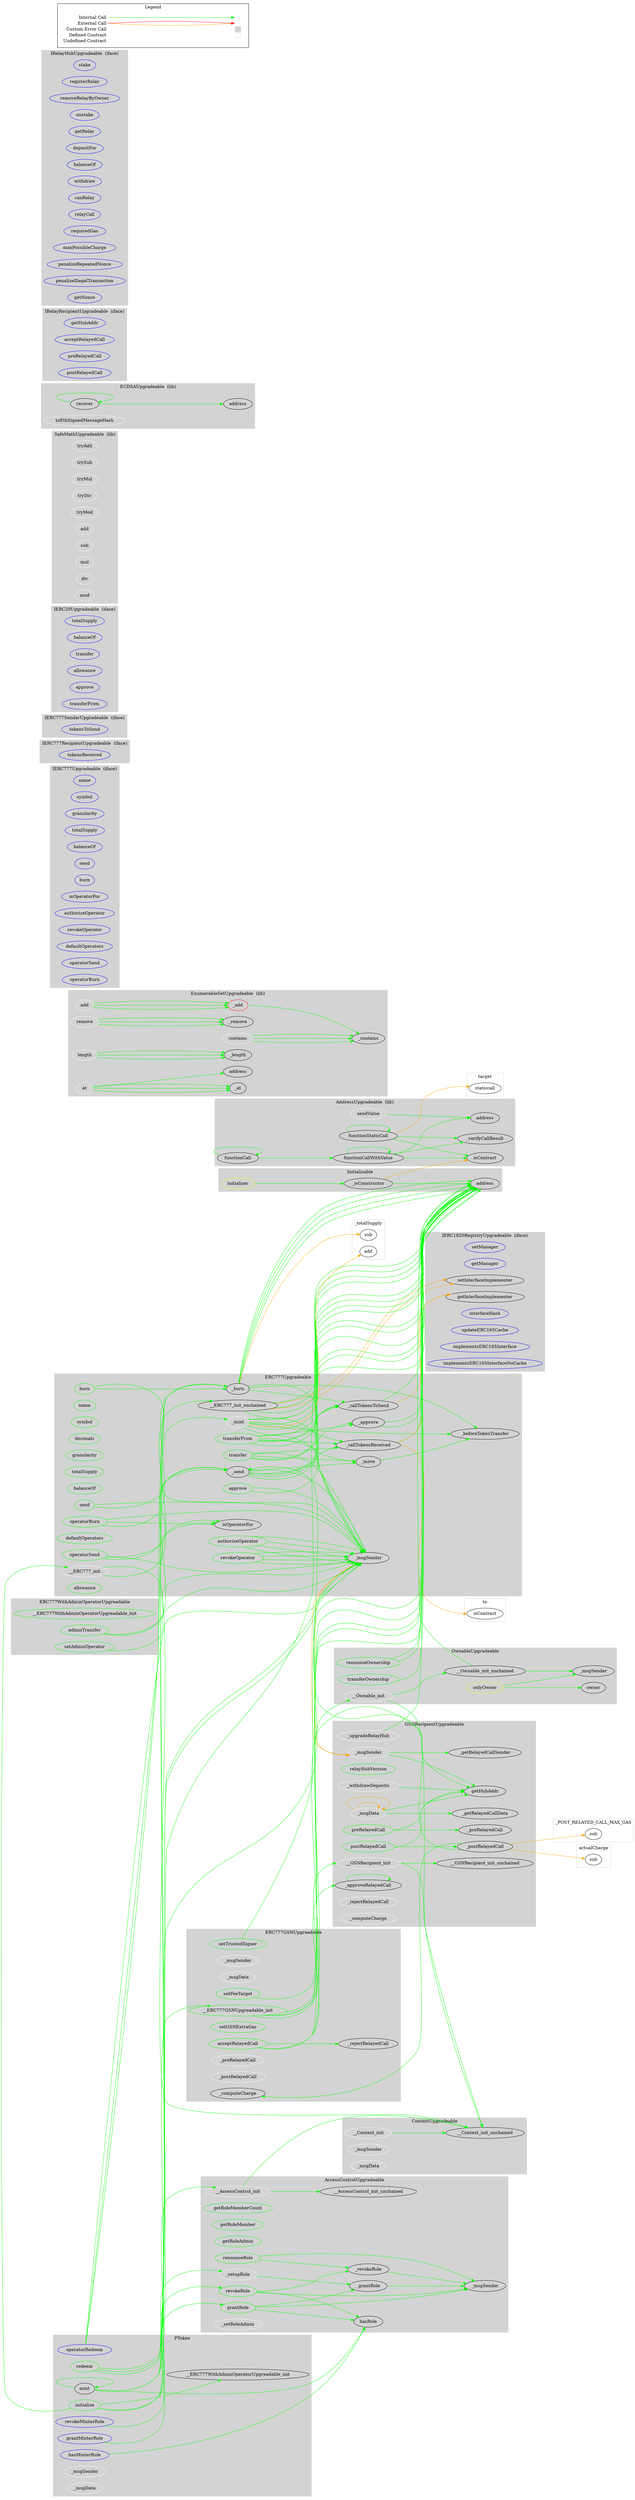 digraph G {
  graph [ ratio = "auto", page = "100", compound =true ];
subgraph "clusterAddressUpgradeable" {
  graph [ label = "AddressUpgradeable  (lib)", color = "lightgray", style = "filled", bgcolor = "lightgray" ];
  "AddressUpgradeable.isContract" [ label = "isContract" ];
  "AddressUpgradeable.sendValue" [ label = "sendValue", color = "white" ];
  "AddressUpgradeable.functionCall" [ label = "functionCall" ];
  "AddressUpgradeable.functionCallWithValue" [ label = "functionCallWithValue" ];
  "AddressUpgradeable.functionStaticCall" [ label = "functionStaticCall" ];
  "AddressUpgradeable._verifyCallResult" [ label = "_verifyCallResult" ];
  "AddressUpgradeable.address" [ label = "address" ];
}

subgraph "clusterInitializable" {
  graph [ label = "Initializable", color = "lightgray", style = "filled", bgcolor = "lightgray" ];
  "Initializable.initializer" [ label = "initializer", color = "yellow" ];
  "Initializable._isConstructor" [ label = "_isConstructor" ];
  "Initializable.address" [ label = "address" ];
}

subgraph "clusterEnumerableSetUpgradeable" {
  graph [ label = "EnumerableSetUpgradeable  (lib)", color = "lightgray", style = "filled", bgcolor = "lightgray" ];
  "EnumerableSetUpgradeable._add" [ label = "_add", color = "red" ];
  "EnumerableSetUpgradeable._remove" [ label = "_remove" ];
  "EnumerableSetUpgradeable._contains" [ label = "_contains" ];
  "EnumerableSetUpgradeable._length" [ label = "_length" ];
  "EnumerableSetUpgradeable._at" [ label = "_at" ];
  "EnumerableSetUpgradeable.add" [ label = "add", color = "white" ];
  "EnumerableSetUpgradeable.remove" [ label = "remove", color = "white" ];
  "EnumerableSetUpgradeable.contains" [ label = "contains", color = "white" ];
  "EnumerableSetUpgradeable.length" [ label = "length", color = "white" ];
  "EnumerableSetUpgradeable.at" [ label = "at", color = "white" ];
  "EnumerableSetUpgradeable.address" [ label = "address" ];
}

subgraph "clusterContextUpgradeable" {
  graph [ label = "ContextUpgradeable", color = "lightgray", style = "filled", bgcolor = "lightgray" ];
  "ContextUpgradeable.__Context_init" [ label = "__Context_init", color = "white" ];
  "ContextUpgradeable.__Context_init_unchained" [ label = "__Context_init_unchained" ];
  "ContextUpgradeable._msgSender" [ label = "_msgSender", color = "white" ];
  "ContextUpgradeable._msgData" [ label = "_msgData", color = "white" ];
}

subgraph "clusterAccessControlUpgradeable" {
  graph [ label = "AccessControlUpgradeable", color = "lightgray", style = "filled", bgcolor = "lightgray" ];
  "AccessControlUpgradeable.__AccessControl_init" [ label = "__AccessControl_init", color = "white" ];
  "AccessControlUpgradeable.__AccessControl_init_unchained" [ label = "__AccessControl_init_unchained" ];
  "AccessControlUpgradeable.hasRole" [ label = "hasRole" ];
  "AccessControlUpgradeable.getRoleMemberCount" [ label = "getRoleMemberCount", color = "green" ];
  "AccessControlUpgradeable.getRoleMember" [ label = "getRoleMember", color = "green" ];
  "AccessControlUpgradeable.getRoleAdmin" [ label = "getRoleAdmin", color = "green" ];
  "AccessControlUpgradeable.grantRole" [ label = "grantRole", color = "green" ];
  "AccessControlUpgradeable.revokeRole" [ label = "revokeRole", color = "green" ];
  "AccessControlUpgradeable.renounceRole" [ label = "renounceRole", color = "green" ];
  "AccessControlUpgradeable._setupRole" [ label = "_setupRole", color = "white" ];
  "AccessControlUpgradeable._setRoleAdmin" [ label = "_setRoleAdmin", color = "white" ];
  "AccessControlUpgradeable._grantRole" [ label = "_grantRole" ];
  "AccessControlUpgradeable._revokeRole" [ label = "_revokeRole" ];
  "AccessControlUpgradeable._msgSender" [ label = "_msgSender" ];
}

subgraph "clusterIERC777Upgradeable" {
  graph [ label = "IERC777Upgradeable  (iface)", color = "lightgray", style = "filled", bgcolor = "lightgray" ];
  "IERC777Upgradeable.name" [ label = "name", color = "blue" ];
  "IERC777Upgradeable.symbol" [ label = "symbol", color = "blue" ];
  "IERC777Upgradeable.granularity" [ label = "granularity", color = "blue" ];
  "IERC777Upgradeable.totalSupply" [ label = "totalSupply", color = "blue" ];
  "IERC777Upgradeable.balanceOf" [ label = "balanceOf", color = "blue" ];
  "IERC777Upgradeable.send" [ label = "send", color = "blue" ];
  "IERC777Upgradeable.burn" [ label = "burn", color = "blue" ];
  "IERC777Upgradeable.isOperatorFor" [ label = "isOperatorFor", color = "blue" ];
  "IERC777Upgradeable.authorizeOperator" [ label = "authorizeOperator", color = "blue" ];
  "IERC777Upgradeable.revokeOperator" [ label = "revokeOperator", color = "blue" ];
  "IERC777Upgradeable.defaultOperators" [ label = "defaultOperators", color = "blue" ];
  "IERC777Upgradeable.operatorSend" [ label = "operatorSend", color = "blue" ];
  "IERC777Upgradeable.operatorBurn" [ label = "operatorBurn", color = "blue" ];
}

subgraph "clusterIERC777RecipientUpgradeable" {
  graph [ label = "IERC777RecipientUpgradeable  (iface)", color = "lightgray", style = "filled", bgcolor = "lightgray" ];
  "IERC777RecipientUpgradeable.tokensReceived" [ label = "tokensReceived", color = "blue" ];
}

subgraph "clusterIERC777SenderUpgradeable" {
  graph [ label = "IERC777SenderUpgradeable  (iface)", color = "lightgray", style = "filled", bgcolor = "lightgray" ];
  "IERC777SenderUpgradeable.tokensToSend" [ label = "tokensToSend", color = "blue" ];
}

subgraph "clusterIERC20Upgradeable" {
  graph [ label = "IERC20Upgradeable  (iface)", color = "lightgray", style = "filled", bgcolor = "lightgray" ];
  "IERC20Upgradeable.totalSupply" [ label = "totalSupply", color = "blue" ];
  "IERC20Upgradeable.balanceOf" [ label = "balanceOf", color = "blue" ];
  "IERC20Upgradeable.transfer" [ label = "transfer", color = "blue" ];
  "IERC20Upgradeable.allowance" [ label = "allowance", color = "blue" ];
  "IERC20Upgradeable.approve" [ label = "approve", color = "blue" ];
  "IERC20Upgradeable.transferFrom" [ label = "transferFrom", color = "blue" ];
}

subgraph "clusterSafeMathUpgradeable" {
  graph [ label = "SafeMathUpgradeable  (lib)", color = "lightgray", style = "filled", bgcolor = "lightgray" ];
  "SafeMathUpgradeable.tryAdd" [ label = "tryAdd", color = "white" ];
  "SafeMathUpgradeable.trySub" [ label = "trySub", color = "white" ];
  "SafeMathUpgradeable.tryMul" [ label = "tryMul", color = "white" ];
  "SafeMathUpgradeable.tryDiv" [ label = "tryDiv", color = "white" ];
  "SafeMathUpgradeable.tryMod" [ label = "tryMod", color = "white" ];
  "SafeMathUpgradeable.add" [ label = "add", color = "white" ];
  "SafeMathUpgradeable.sub" [ label = "sub", color = "white" ];
  "SafeMathUpgradeable.mul" [ label = "mul", color = "white" ];
  "SafeMathUpgradeable.div" [ label = "div", color = "white" ];
  "SafeMathUpgradeable.mod" [ label = "mod", color = "white" ];
}

subgraph "clusterIERC1820RegistryUpgradeable" {
  graph [ label = "IERC1820RegistryUpgradeable  (iface)", color = "lightgray", style = "filled", bgcolor = "lightgray" ];
  "IERC1820RegistryUpgradeable.setManager" [ label = "setManager", color = "blue" ];
  "IERC1820RegistryUpgradeable.getManager" [ label = "getManager", color = "blue" ];
  "IERC1820RegistryUpgradeable.setInterfaceImplementer" [ label = "setInterfaceImplementer" ];
  "IERC1820RegistryUpgradeable.getInterfaceImplementer" [ label = "getInterfaceImplementer" ];
  "IERC1820RegistryUpgradeable.interfaceHash" [ label = "interfaceHash", color = "blue" ];
  "IERC1820RegistryUpgradeable.updateERC165Cache" [ label = "updateERC165Cache", color = "blue" ];
  "IERC1820RegistryUpgradeable.implementsERC165Interface" [ label = "implementsERC165Interface", color = "blue" ];
  "IERC1820RegistryUpgradeable.implementsERC165InterfaceNoCache" [ label = "implementsERC165InterfaceNoCache", color = "blue" ];
}

subgraph "clusterERC777Upgradeable" {
  graph [ label = "ERC777Upgradeable", color = "lightgray", style = "filled", bgcolor = "lightgray" ];
  "ERC777Upgradeable.__ERC777_init" [ label = "__ERC777_init", color = "white" ];
  "ERC777Upgradeable.__ERC777_init_unchained" [ label = "__ERC777_init_unchained" ];
  "ERC777Upgradeable.name" [ label = "name", color = "green" ];
  "ERC777Upgradeable.symbol" [ label = "symbol", color = "green" ];
  "ERC777Upgradeable.decimals" [ label = "decimals", color = "green" ];
  "ERC777Upgradeable.granularity" [ label = "granularity", color = "green" ];
  "ERC777Upgradeable.totalSupply" [ label = "totalSupply", color = "green" ];
  "ERC777Upgradeable.balanceOf" [ label = "balanceOf", color = "green" ];
  "ERC777Upgradeable.send" [ label = "send", color = "green" ];
  "ERC777Upgradeable.transfer" [ label = "transfer", color = "green" ];
  "ERC777Upgradeable.burn" [ label = "burn", color = "green" ];
  "ERC777Upgradeable.isOperatorFor" [ label = "isOperatorFor" ];
  "ERC777Upgradeable.authorizeOperator" [ label = "authorizeOperator", color = "green" ];
  "ERC777Upgradeable.revokeOperator" [ label = "revokeOperator", color = "green" ];
  "ERC777Upgradeable.defaultOperators" [ label = "defaultOperators", color = "green" ];
  "ERC777Upgradeable.operatorSend" [ label = "operatorSend", color = "green" ];
  "ERC777Upgradeable.operatorBurn" [ label = "operatorBurn", color = "green" ];
  "ERC777Upgradeable.allowance" [ label = "allowance", color = "green" ];
  "ERC777Upgradeable.approve" [ label = "approve", color = "green" ];
  "ERC777Upgradeable.transferFrom" [ label = "transferFrom", color = "green" ];
  "ERC777Upgradeable._mint" [ label = "_mint", color = "white" ];
  "ERC777Upgradeable._send" [ label = "_send" ];
  "ERC777Upgradeable._burn" [ label = "_burn" ];
  "ERC777Upgradeable._move" [ label = "_move" ];
  "ERC777Upgradeable._approve" [ label = "_approve" ];
  "ERC777Upgradeable._callTokensToSend" [ label = "_callTokensToSend" ];
  "ERC777Upgradeable._callTokensReceived" [ label = "_callTokensReceived" ];
  "ERC777Upgradeable._beforeTokenTransfer" [ label = "_beforeTokenTransfer" ];
  "ERC777Upgradeable._msgSender" [ label = "_msgSender" ];
}

subgraph "clusterECDSAUpgradeable" {
  graph [ label = "ECDSAUpgradeable  (lib)", color = "lightgray", style = "filled", bgcolor = "lightgray" ];
  "ECDSAUpgradeable.recover" [ label = "recover" ];
  "ECDSAUpgradeable.toEthSignedMessageHash" [ label = "toEthSignedMessageHash", color = "white" ];
  "ECDSAUpgradeable.address" [ label = "address" ];
}

subgraph "clusterIRelayRecipientUpgradeable" {
  graph [ label = "IRelayRecipientUpgradeable  (iface)", color = "lightgray", style = "filled", bgcolor = "lightgray" ];
  "IRelayRecipientUpgradeable.getHubAddr" [ label = "getHubAddr", color = "blue" ];
  "IRelayRecipientUpgradeable.acceptRelayedCall" [ label = "acceptRelayedCall", color = "blue" ];
  "IRelayRecipientUpgradeable.preRelayedCall" [ label = "preRelayedCall", color = "blue" ];
  "IRelayRecipientUpgradeable.postRelayedCall" [ label = "postRelayedCall", color = "blue" ];
}

subgraph "clusterIRelayHubUpgradeable" {
  graph [ label = "IRelayHubUpgradeable  (iface)", color = "lightgray", style = "filled", bgcolor = "lightgray" ];
  "IRelayHubUpgradeable.stake" [ label = "stake", color = "blue" ];
  "IRelayHubUpgradeable.registerRelay" [ label = "registerRelay", color = "blue" ];
  "IRelayHubUpgradeable.removeRelayByOwner" [ label = "removeRelayByOwner", color = "blue" ];
  "IRelayHubUpgradeable.unstake" [ label = "unstake", color = "blue" ];
  "IRelayHubUpgradeable.getRelay" [ label = "getRelay", color = "blue" ];
  "IRelayHubUpgradeable.depositFor" [ label = "depositFor", color = "blue" ];
  "IRelayHubUpgradeable.balanceOf" [ label = "balanceOf", color = "blue" ];
  "IRelayHubUpgradeable.withdraw" [ label = "withdraw", color = "blue" ];
  "IRelayHubUpgradeable.canRelay" [ label = "canRelay", color = "blue" ];
  "IRelayHubUpgradeable.relayCall" [ label = "relayCall", color = "blue" ];
  "IRelayHubUpgradeable.requiredGas" [ label = "requiredGas", color = "blue" ];
  "IRelayHubUpgradeable.maxPossibleCharge" [ label = "maxPossibleCharge", color = "blue" ];
  "IRelayHubUpgradeable.penalizeRepeatedNonce" [ label = "penalizeRepeatedNonce", color = "blue" ];
  "IRelayHubUpgradeable.penalizeIllegalTransaction" [ label = "penalizeIllegalTransaction", color = "blue" ];
  "IRelayHubUpgradeable.getNonce" [ label = "getNonce", color = "blue" ];
}

subgraph "clusterGSNRecipientUpgradeable" {
  graph [ label = "GSNRecipientUpgradeable", color = "lightgray", style = "filled", bgcolor = "lightgray" ];
  "GSNRecipientUpgradeable.__GSNRecipient_init" [ label = "__GSNRecipient_init", color = "white" ];
  "GSNRecipientUpgradeable.__GSNRecipient_init_unchained" [ label = "__GSNRecipient_init_unchained" ];
  "GSNRecipientUpgradeable.getHubAddr" [ label = "getHubAddr" ];
  "GSNRecipientUpgradeable._upgradeRelayHub" [ label = "_upgradeRelayHub", color = "white" ];
  "GSNRecipientUpgradeable.relayHubVersion" [ label = "relayHubVersion", color = "green" ];
  "GSNRecipientUpgradeable._withdrawDeposits" [ label = "_withdrawDeposits", color = "white" ];
  "GSNRecipientUpgradeable._msgSender" [ label = "_msgSender", color = "white" ];
  "GSNRecipientUpgradeable._msgData" [ label = "_msgData", color = "white" ];
  "GSNRecipientUpgradeable.preRelayedCall" [ label = "preRelayedCall", color = "green" ];
  "GSNRecipientUpgradeable._preRelayedCall" [ label = "_preRelayedCall" ];
  "GSNRecipientUpgradeable.postRelayedCall" [ label = "postRelayedCall", color = "green" ];
  "GSNRecipientUpgradeable._postRelayedCall" [ label = "_postRelayedCall" ];
  "GSNRecipientUpgradeable._approveRelayedCall" [ label = "_approveRelayedCall" ];
  "GSNRecipientUpgradeable._rejectRelayedCall" [ label = "_rejectRelayedCall", color = "white" ];
  "GSNRecipientUpgradeable._computeCharge" [ label = "_computeCharge", color = "white" ];
  "GSNRecipientUpgradeable._getRelayedCallSender" [ label = "_getRelayedCallSender" ];
  "GSNRecipientUpgradeable._getRelayedCallData" [ label = "_getRelayedCallData" ];
}

subgraph "clusterOwnableUpgradeable" {
  graph [ label = "OwnableUpgradeable", color = "lightgray", style = "filled", bgcolor = "lightgray" ];
  "OwnableUpgradeable.__Ownable_init" [ label = "__Ownable_init", color = "white" ];
  "OwnableUpgradeable.__Ownable_init_unchained" [ label = "__Ownable_init_unchained" ];
  "OwnableUpgradeable.owner" [ label = "owner" ];
  "OwnableUpgradeable.onlyOwner" [ label = "onlyOwner", color = "yellow" ];
  "OwnableUpgradeable.renounceOwnership" [ label = "renounceOwnership", color = "green" ];
  "OwnableUpgradeable.transferOwnership" [ label = "transferOwnership", color = "green" ];
  "OwnableUpgradeable._msgSender" [ label = "_msgSender" ];
}

subgraph "clusterERC777GSNUpgreadable" {
  graph [ label = "ERC777GSNUpgreadable", color = "lightgray", style = "filled", bgcolor = "lightgray" ];
  "ERC777GSNUpgreadable.__ERC777GSNUpgreadable_init" [ label = "__ERC777GSNUpgreadable_init", color = "green" ];
  "ERC777GSNUpgreadable._msgSender" [ label = "_msgSender", color = "white" ];
  "ERC777GSNUpgreadable._msgData" [ label = "_msgData", color = "white" ];
  "ERC777GSNUpgreadable.setTrustedSigner" [ label = "setTrustedSigner", color = "green" ];
  "ERC777GSNUpgreadable.setFeeTarget" [ label = "setFeeTarget", color = "green" ];
  "ERC777GSNUpgreadable.setGSNExtraGas" [ label = "setGSNExtraGas", color = "green" ];
  "ERC777GSNUpgreadable.acceptRelayedCall" [ label = "acceptRelayedCall", color = "green" ];
  "ERC777GSNUpgreadable._preRelayedCall" [ label = "_preRelayedCall", color = "white" ];
  "ERC777GSNUpgreadable._postRelayedCall" [ label = "_postRelayedCall", color = "white" ];
  "ERC777GSNUpgreadable._rejectRelayedCall" [ label = "_rejectRelayedCall" ];
  "ERC777GSNUpgreadable._computeCharge" [ label = "_computeCharge" ];
}

subgraph "clusterERC777WithAdminOperatorUpgreadable" {
  graph [ label = "ERC777WithAdminOperatorUpgreadable", color = "lightgray", style = "filled", bgcolor = "lightgray" ];
  "ERC777WithAdminOperatorUpgreadable.__ERC777WithAdminOperatorUpgreadable_init" [ label = "__ERC777WithAdminOperatorUpgreadable_init", color = "green" ];
  "ERC777WithAdminOperatorUpgreadable.adminTransfer" [ label = "adminTransfer", color = "green" ];
  "ERC777WithAdminOperatorUpgreadable.setAdminOperator" [ label = "setAdminOperator", color = "green" ];
}

subgraph "clusterPToken" {
  graph [ label = "PToken", color = "lightgray", style = "filled", bgcolor = "lightgray" ];
  "PToken.initialize" [ label = "initialize", color = "green" ];
  "PToken.mint" [ label = "mint" ];
  "PToken.redeem" [ label = "redeem", color = "green" ];
  "PToken.operatorRedeem" [ label = "operatorRedeem", color = "blue" ];
  "PToken.grantMinterRole" [ label = "grantMinterRole", color = "blue" ];
  "PToken.revokeMinterRole" [ label = "revokeMinterRole", color = "blue" ];
  "PToken.hasMinterRole" [ label = "hasMinterRole", color = "blue" ];
  "PToken._msgSender" [ label = "_msgSender", color = "white" ];
  "PToken._msgData" [ label = "_msgData", color = "white" ];
  "PToken.__ERC777WithAdminOperatorUpgreadable_init" [ label = "__ERC777WithAdminOperatorUpgreadable_init" ];
}

subgraph "clustertarget" {
  graph [ label = "target", color = "lightgray" ];
  "target.staticcall" [ label = "staticcall" ];
}

subgraph "cluster_totalSupply" {
  graph [ label = "_totalSupply", color = "lightgray" ];
  "_totalSupply.add" [ label = "add" ];
  "_totalSupply.sub" [ label = "sub" ];
}

subgraph "clusterto" {
  graph [ label = "to", color = "lightgray" ];
  "to.isContract" [ label = "isContract" ];
}

subgraph "cluster_POST_RELAYED_CALL_MAX_GAS" {
  graph [ label = "_POST_RELAYED_CALL_MAX_GAS", color = "lightgray" ];
  "_POST_RELAYED_CALL_MAX_GAS.sub" [ label = "sub" ];
}

subgraph "clusteractualCharge" {
  graph [ label = "actualCharge", color = "lightgray" ];
  "actualCharge.sub" [ label = "sub" ];
}

  "AddressUpgradeable.sendValue";
  "AddressUpgradeable.address";
  "AddressUpgradeable.functionCall";
  "AddressUpgradeable.functionCallWithValue";
  "AddressUpgradeable.isContract";
  "AddressUpgradeable._verifyCallResult";
  "AddressUpgradeable.functionStaticCall";
  "target.staticcall";
  "Initializable.initializer";
  "Initializable._isConstructor";
  "Initializable.address";
  "EnumerableSetUpgradeable._add";
  "EnumerableSetUpgradeable._contains";
  "EnumerableSetUpgradeable.add";
  "EnumerableSetUpgradeable.remove";
  "EnumerableSetUpgradeable._remove";
  "EnumerableSetUpgradeable.contains";
  "EnumerableSetUpgradeable.length";
  "EnumerableSetUpgradeable._length";
  "EnumerableSetUpgradeable.at";
  "EnumerableSetUpgradeable._at";
  "EnumerableSetUpgradeable.address";
  "ContextUpgradeable.__Context_init";
  "ContextUpgradeable.__Context_init_unchained";
  "AccessControlUpgradeable.__AccessControl_init";
  "AccessControlUpgradeable.__AccessControl_init_unchained";
  "AccessControlUpgradeable.grantRole";
  "AccessControlUpgradeable.hasRole";
  "AccessControlUpgradeable._msgSender";
  "AccessControlUpgradeable._grantRole";
  "AccessControlUpgradeable.revokeRole";
  "AccessControlUpgradeable._revokeRole";
  "AccessControlUpgradeable.renounceRole";
  "AccessControlUpgradeable._setupRole";
  "ERC777Upgradeable.__ERC777_init";
  "ERC777Upgradeable.__ERC777_init_unchained";
  "IERC1820RegistryUpgradeable.setInterfaceImplementer";
  "ERC777Upgradeable.send";
  "ERC777Upgradeable._send";
  "ERC777Upgradeable._msgSender";
  "ERC777Upgradeable.transfer";
  "ERC777Upgradeable._callTokensToSend";
  "ERC777Upgradeable._move";
  "ERC777Upgradeable._callTokensReceived";
  "ERC777Upgradeable.burn";
  "ERC777Upgradeable._burn";
  "ERC777Upgradeable.authorizeOperator";
  "ERC777Upgradeable.revokeOperator";
  "ERC777Upgradeable.operatorSend";
  "ERC777Upgradeable.isOperatorFor";
  "ERC777Upgradeable.operatorBurn";
  "ERC777Upgradeable.approve";
  "ERC777Upgradeable._approve";
  "ERC777Upgradeable.transferFrom";
  "ERC777Upgradeable._mint";
  "ERC777Upgradeable._beforeTokenTransfer";
  "_totalSupply.add";
  "_totalSupply.sub";
  "IERC1820RegistryUpgradeable.getInterfaceImplementer";
  "to.isContract";
  "ECDSAUpgradeable.recover";
  "ECDSAUpgradeable.address";
  "GSNRecipientUpgradeable.__GSNRecipient_init";
  "GSNRecipientUpgradeable.__GSNRecipient_init_unchained";
  "GSNRecipientUpgradeable._upgradeRelayHub";
  "GSNRecipientUpgradeable._withdrawDeposits";
  "GSNRecipientUpgradeable.getHubAddr";
  "GSNRecipientUpgradeable._msgSender";
  "GSNRecipientUpgradeable._getRelayedCallSender";
  "GSNRecipientUpgradeable._msgData";
  "GSNRecipientUpgradeable._getRelayedCallData";
  "GSNRecipientUpgradeable.preRelayedCall";
  "GSNRecipientUpgradeable._preRelayedCall";
  "GSNRecipientUpgradeable.postRelayedCall";
  "GSNRecipientUpgradeable._postRelayedCall";
  "GSNRecipientUpgradeable._approveRelayedCall";
  "OwnableUpgradeable.__Ownable_init";
  "OwnableUpgradeable.__Ownable_init_unchained";
  "OwnableUpgradeable._msgSender";
  "OwnableUpgradeable.onlyOwner";
  "OwnableUpgradeable.owner";
  "OwnableUpgradeable.renounceOwnership";
  "OwnableUpgradeable.transferOwnership";
  "ERC777GSNUpgreadable.__ERC777GSNUpgreadable_init";
  "ERC777GSNUpgreadable.setTrustedSigner";
  "ERC777GSNUpgreadable.setFeeTarget";
  "ERC777GSNUpgreadable.acceptRelayedCall";
  "ERC777GSNUpgreadable._rejectRelayedCall";
  "ERC777GSNUpgreadable._computeCharge";
  "_POST_RELAYED_CALL_MAX_GAS.sub";
  "actualCharge.sub";
  "ERC777WithAdminOperatorUpgreadable.adminTransfer";
  "ERC777WithAdminOperatorUpgreadable.setAdminOperator";
  "PToken.initialize";
  "PToken.__ERC777WithAdminOperatorUpgreadable_init";
  "PToken.mint";
  "PToken.redeem";
  "PToken.operatorRedeem";
  "PToken.grantMinterRole";
  "PToken.revokeMinterRole";
  "PToken.hasMinterRole";
  "AddressUpgradeable.sendValue" -> "AddressUpgradeable.address" [ color = "green" ];
  "AddressUpgradeable.functionCall" -> "AddressUpgradeable.functionCall" [ color = "green" ];
  "AddressUpgradeable.functionCall" -> "AddressUpgradeable.functionCallWithValue" [ color = "green" ];
  "AddressUpgradeable.functionCallWithValue" -> "AddressUpgradeable.functionCallWithValue" [ color = "green" ];
  "AddressUpgradeable.functionCallWithValue" -> "AddressUpgradeable.address" [ color = "green" ];
  "AddressUpgradeable.functionCallWithValue" -> "AddressUpgradeable.isContract" [ color = "green" ];
  "AddressUpgradeable.functionCallWithValue" -> "AddressUpgradeable._verifyCallResult" [ color = "green" ];
  "AddressUpgradeable.functionStaticCall" -> "AddressUpgradeable.functionStaticCall" [ color = "green" ];
  "AddressUpgradeable.functionStaticCall" -> "AddressUpgradeable.isContract" [ color = "green" ];
  "AddressUpgradeable.functionStaticCall" -> "target.staticcall" [ color = "orange" ];
  "AddressUpgradeable.functionStaticCall" -> "AddressUpgradeable._verifyCallResult" [ color = "green" ];
  "Initializable.initializer" -> "Initializable._isConstructor" [ color = "green" ];
  "Initializable._isConstructor" -> "AddressUpgradeable.isContract" [ color = "orange" ];
  "Initializable._isConstructor" -> "Initializable.address" [ color = "green" ];
  "EnumerableSetUpgradeable._add" -> "EnumerableSetUpgradeable._contains" [ color = "green" ];
  "EnumerableSetUpgradeable.add" -> "EnumerableSetUpgradeable._add" [ color = "green" ];
  "EnumerableSetUpgradeable.remove" -> "EnumerableSetUpgradeable._remove" [ color = "green" ];
  "EnumerableSetUpgradeable.contains" -> "EnumerableSetUpgradeable._contains" [ color = "green" ];
  "EnumerableSetUpgradeable.length" -> "EnumerableSetUpgradeable._length" [ color = "green" ];
  "EnumerableSetUpgradeable.at" -> "EnumerableSetUpgradeable._at" [ color = "green" ];
  "EnumerableSetUpgradeable.add" -> "EnumerableSetUpgradeable._add" [ color = "green" ];
  "EnumerableSetUpgradeable.remove" -> "EnumerableSetUpgradeable._remove" [ color = "green" ];
  "EnumerableSetUpgradeable.contains" -> "EnumerableSetUpgradeable._contains" [ color = "green" ];
  "EnumerableSetUpgradeable.length" -> "EnumerableSetUpgradeable._length" [ color = "green" ];
  "EnumerableSetUpgradeable.at" -> "EnumerableSetUpgradeable.address" [ color = "green" ];
  "EnumerableSetUpgradeable.at" -> "EnumerableSetUpgradeable._at" [ color = "green" ];
  "EnumerableSetUpgradeable.add" -> "EnumerableSetUpgradeable._add" [ color = "green" ];
  "EnumerableSetUpgradeable.remove" -> "EnumerableSetUpgradeable._remove" [ color = "green" ];
  "EnumerableSetUpgradeable.contains" -> "EnumerableSetUpgradeable._contains" [ color = "green" ];
  "EnumerableSetUpgradeable.length" -> "EnumerableSetUpgradeable._length" [ color = "green" ];
  "EnumerableSetUpgradeable.at" -> "EnumerableSetUpgradeable._at" [ color = "green" ];
  "ContextUpgradeable.__Context_init" -> "ContextUpgradeable.__Context_init_unchained" [ color = "green" ];
  "AccessControlUpgradeable.__AccessControl_init" -> "ContextUpgradeable.__Context_init_unchained" [ color = "green" ];
  "AccessControlUpgradeable.__AccessControl_init" -> "AccessControlUpgradeable.__AccessControl_init_unchained" [ color = "green" ];
  "AccessControlUpgradeable.grantRole" -> "AccessControlUpgradeable.hasRole" [ color = "green" ];
  "AccessControlUpgradeable.grantRole" -> "AccessControlUpgradeable._msgSender" [ color = "green" ];
  "AccessControlUpgradeable.grantRole" -> "AccessControlUpgradeable._grantRole" [ color = "green" ];
  "AccessControlUpgradeable.revokeRole" -> "AccessControlUpgradeable.hasRole" [ color = "green" ];
  "AccessControlUpgradeable.revokeRole" -> "AccessControlUpgradeable._msgSender" [ color = "green" ];
  "AccessControlUpgradeable.revokeRole" -> "AccessControlUpgradeable._revokeRole" [ color = "green" ];
  "AccessControlUpgradeable.renounceRole" -> "AccessControlUpgradeable._msgSender" [ color = "green" ];
  "AccessControlUpgradeable.renounceRole" -> "AccessControlUpgradeable._revokeRole" [ color = "green" ];
  "AccessControlUpgradeable._setupRole" -> "AccessControlUpgradeable._grantRole" [ color = "green" ];
  "AccessControlUpgradeable._grantRole" -> "AccessControlUpgradeable._msgSender" [ color = "green" ];
  "AccessControlUpgradeable._revokeRole" -> "AccessControlUpgradeable._msgSender" [ color = "green" ];
  "ERC777Upgradeable.__ERC777_init" -> "ContextUpgradeable.__Context_init_unchained" [ color = "green" ];
  "ERC777Upgradeable.__ERC777_init" -> "ERC777Upgradeable.__ERC777_init_unchained" [ color = "green" ];
  "ERC777Upgradeable.__ERC777_init_unchained" -> "IERC1820RegistryUpgradeable.setInterfaceImplementer" [ color = "orange" ];
  "ERC777Upgradeable.__ERC777_init_unchained" -> "Initializable.address" [ color = "green" ];
  "ERC777Upgradeable.__ERC777_init_unchained" -> "Initializable.address" [ color = "green" ];
  "ERC777Upgradeable.__ERC777_init_unchained" -> "IERC1820RegistryUpgradeable.setInterfaceImplementer" [ color = "orange" ];
  "ERC777Upgradeable.__ERC777_init_unchained" -> "Initializable.address" [ color = "green" ];
  "ERC777Upgradeable.__ERC777_init_unchained" -> "Initializable.address" [ color = "green" ];
  "ERC777Upgradeable.send" -> "ERC777Upgradeable._send" [ color = "green" ];
  "ERC777Upgradeable.send" -> "ERC777Upgradeable._msgSender" [ color = "green" ];
  "ERC777Upgradeable.transfer" -> "Initializable.address" [ color = "green" ];
  "ERC777Upgradeable.transfer" -> "ERC777Upgradeable._msgSender" [ color = "green" ];
  "ERC777Upgradeable.transfer" -> "ERC777Upgradeable._callTokensToSend" [ color = "green" ];
  "ERC777Upgradeable.transfer" -> "ERC777Upgradeable._move" [ color = "green" ];
  "ERC777Upgradeable.transfer" -> "ERC777Upgradeable._callTokensReceived" [ color = "green" ];
  "ERC777Upgradeable.burn" -> "ERC777Upgradeable._burn" [ color = "green" ];
  "ERC777Upgradeable.burn" -> "ERC777Upgradeable._msgSender" [ color = "green" ];
  "ERC777Upgradeable.authorizeOperator" -> "ERC777Upgradeable._msgSender" [ color = "green" ];
  "ERC777Upgradeable.authorizeOperator" -> "ERC777Upgradeable._msgSender" [ color = "green" ];
  "ERC777Upgradeable.authorizeOperator" -> "ERC777Upgradeable._msgSender" [ color = "green" ];
  "ERC777Upgradeable.authorizeOperator" -> "ERC777Upgradeable._msgSender" [ color = "green" ];
  "ERC777Upgradeable.revokeOperator" -> "ERC777Upgradeable._msgSender" [ color = "green" ];
  "ERC777Upgradeable.revokeOperator" -> "ERC777Upgradeable._msgSender" [ color = "green" ];
  "ERC777Upgradeable.revokeOperator" -> "ERC777Upgradeable._msgSender" [ color = "green" ];
  "ERC777Upgradeable.revokeOperator" -> "ERC777Upgradeable._msgSender" [ color = "green" ];
  "ERC777Upgradeable.operatorSend" -> "ERC777Upgradeable.isOperatorFor" [ color = "green" ];
  "ERC777Upgradeable.operatorSend" -> "ERC777Upgradeable._msgSender" [ color = "green" ];
  "ERC777Upgradeable.operatorSend" -> "ERC777Upgradeable._send" [ color = "green" ];
  "ERC777Upgradeable.operatorBurn" -> "ERC777Upgradeable.isOperatorFor" [ color = "green" ];
  "ERC777Upgradeable.operatorBurn" -> "ERC777Upgradeable._msgSender" [ color = "green" ];
  "ERC777Upgradeable.operatorBurn" -> "ERC777Upgradeable._burn" [ color = "green" ];
  "ERC777Upgradeable.approve" -> "ERC777Upgradeable._msgSender" [ color = "green" ];
  "ERC777Upgradeable.approve" -> "ERC777Upgradeable._approve" [ color = "green" ];
  "ERC777Upgradeable.transferFrom" -> "Initializable.address" [ color = "green" ];
  "ERC777Upgradeable.transferFrom" -> "Initializable.address" [ color = "green" ];
  "ERC777Upgradeable.transferFrom" -> "ERC777Upgradeable._msgSender" [ color = "green" ];
  "ERC777Upgradeable.transferFrom" -> "ERC777Upgradeable._callTokensToSend" [ color = "green" ];
  "ERC777Upgradeable.transferFrom" -> "ERC777Upgradeable._move" [ color = "green" ];
  "ERC777Upgradeable.transferFrom" -> "ERC777Upgradeable._approve" [ color = "green" ];
  "ERC777Upgradeable.transferFrom" -> "ERC777Upgradeable._callTokensReceived" [ color = "green" ];
  "ERC777Upgradeable._mint" -> "Initializable.address" [ color = "green" ];
  "ERC777Upgradeable._mint" -> "ERC777Upgradeable._msgSender" [ color = "green" ];
  "ERC777Upgradeable._mint" -> "ERC777Upgradeable._beforeTokenTransfer" [ color = "green" ];
  "ERC777Upgradeable._mint" -> "Initializable.address" [ color = "green" ];
  "ERC777Upgradeable._mint" -> "_totalSupply.add" [ color = "orange" ];
  "ERC777Upgradeable._mint" -> "ERC777Upgradeable._callTokensReceived" [ color = "green" ];
  "ERC777Upgradeable._mint" -> "Initializable.address" [ color = "green" ];
  "ERC777Upgradeable._mint" -> "Initializable.address" [ color = "green" ];
  "ERC777Upgradeable._send" -> "Initializable.address" [ color = "green" ];
  "ERC777Upgradeable._send" -> "Initializable.address" [ color = "green" ];
  "ERC777Upgradeable._send" -> "ERC777Upgradeable._msgSender" [ color = "green" ];
  "ERC777Upgradeable._send" -> "ERC777Upgradeable._callTokensToSend" [ color = "green" ];
  "ERC777Upgradeable._send" -> "ERC777Upgradeable._move" [ color = "green" ];
  "ERC777Upgradeable._send" -> "ERC777Upgradeable._callTokensReceived" [ color = "green" ];
  "ERC777Upgradeable._burn" -> "Initializable.address" [ color = "green" ];
  "ERC777Upgradeable._burn" -> "ERC777Upgradeable._msgSender" [ color = "green" ];
  "ERC777Upgradeable._burn" -> "ERC777Upgradeable._callTokensToSend" [ color = "green" ];
  "ERC777Upgradeable._burn" -> "Initializable.address" [ color = "green" ];
  "ERC777Upgradeable._burn" -> "ERC777Upgradeable._beforeTokenTransfer" [ color = "green" ];
  "ERC777Upgradeable._burn" -> "Initializable.address" [ color = "green" ];
  "ERC777Upgradeable._burn" -> "_totalSupply.sub" [ color = "orange" ];
  "ERC777Upgradeable._burn" -> "Initializable.address" [ color = "green" ];
  "ERC777Upgradeable._move" -> "ERC777Upgradeable._beforeTokenTransfer" [ color = "green" ];
  "ERC777Upgradeable._approve" -> "Initializable.address" [ color = "green" ];
  "ERC777Upgradeable._approve" -> "Initializable.address" [ color = "green" ];
  "ERC777Upgradeable._callTokensToSend" -> "IERC1820RegistryUpgradeable.getInterfaceImplementer" [ color = "orange" ];
  "ERC777Upgradeable._callTokensToSend" -> "Initializable.address" [ color = "green" ];
  "ERC777Upgradeable._callTokensReceived" -> "IERC1820RegistryUpgradeable.getInterfaceImplementer" [ color = "orange" ];
  "ERC777Upgradeable._callTokensReceived" -> "Initializable.address" [ color = "green" ];
  "ERC777Upgradeable._callTokensReceived" -> "to.isContract" [ color = "orange" ];
  "ECDSAUpgradeable.recover" -> "ECDSAUpgradeable.recover" [ color = "green" ];
  "ECDSAUpgradeable.recover" -> "ECDSAUpgradeable.address" [ color = "green" ];
  "GSNRecipientUpgradeable.__GSNRecipient_init" -> "ContextUpgradeable.__Context_init_unchained" [ color = "green" ];
  "GSNRecipientUpgradeable.__GSNRecipient_init" -> "GSNRecipientUpgradeable.__GSNRecipient_init_unchained" [ color = "green" ];
  "GSNRecipientUpgradeable._upgradeRelayHub" -> "Initializable.address" [ color = "green" ];
  "GSNRecipientUpgradeable._withdrawDeposits" -> "GSNRecipientUpgradeable.getHubAddr" [ color = "green" ];
  "GSNRecipientUpgradeable._msgSender" -> "GSNRecipientUpgradeable.getHubAddr" [ color = "green" ];
  "GSNRecipientUpgradeable._msgSender" -> "GSNRecipientUpgradeable._getRelayedCallSender" [ color = "green" ];
  "GSNRecipientUpgradeable._msgData" -> "GSNRecipientUpgradeable.getHubAddr" [ color = "green" ];
  "GSNRecipientUpgradeable._msgData" -> "GSNRecipientUpgradeable._getRelayedCallData" [ color = "green" ];
  "GSNRecipientUpgradeable.preRelayedCall" -> "GSNRecipientUpgradeable.getHubAddr" [ color = "green" ];
  "GSNRecipientUpgradeable.preRelayedCall" -> "GSNRecipientUpgradeable._preRelayedCall" [ color = "green" ];
  "GSNRecipientUpgradeable.postRelayedCall" -> "GSNRecipientUpgradeable.getHubAddr" [ color = "green" ];
  "GSNRecipientUpgradeable.postRelayedCall" -> "GSNRecipientUpgradeable._postRelayedCall" [ color = "green" ];
  "GSNRecipientUpgradeable._approveRelayedCall" -> "GSNRecipientUpgradeable._approveRelayedCall" [ color = "green" ];
  "OwnableUpgradeable.__Ownable_init" -> "ContextUpgradeable.__Context_init_unchained" [ color = "green" ];
  "OwnableUpgradeable.__Ownable_init" -> "OwnableUpgradeable.__Ownable_init_unchained" [ color = "green" ];
  "OwnableUpgradeable.__Ownable_init_unchained" -> "OwnableUpgradeable._msgSender" [ color = "green" ];
  "OwnableUpgradeable.__Ownable_init_unchained" -> "Initializable.address" [ color = "green" ];
  "OwnableUpgradeable.onlyOwner" -> "OwnableUpgradeable.owner" [ color = "green" ];
  "OwnableUpgradeable.onlyOwner" -> "OwnableUpgradeable._msgSender" [ color = "green" ];
  "OwnableUpgradeable.renounceOwnership" -> "Initializable.address" [ color = "green" ];
  "OwnableUpgradeable.renounceOwnership" -> "Initializable.address" [ color = "green" ];
  "OwnableUpgradeable.transferOwnership" -> "Initializable.address" [ color = "green" ];
  "ERC777GSNUpgreadable.__ERC777GSNUpgreadable_init" -> "GSNRecipientUpgradeable.__GSNRecipient_init" [ color = "green" ];
  "ERC777GSNUpgreadable.__ERC777GSNUpgreadable_init" -> "OwnableUpgradeable.__Ownable_init" [ color = "green" ];
  "ERC777GSNUpgreadable.__ERC777GSNUpgreadable_init" -> "Initializable.address" [ color = "green" ];
  "ERC777GSNUpgreadable.__ERC777GSNUpgreadable_init" -> "Initializable.address" [ color = "green" ];
  "ERC777Upgradeable._msgSender" -> "GSNRecipientUpgradeable._msgSender" [ color = "orange" ];
  "GSNRecipientUpgradeable._msgData" -> "GSNRecipientUpgradeable._msgData" [ color = "orange" ];
  "ERC777GSNUpgreadable.setTrustedSigner" -> "Initializable.address" [ color = "green" ];
  "ERC777GSNUpgreadable.setFeeTarget" -> "Initializable.address" [ color = "green" ];
  "ERC777GSNUpgreadable.acceptRelayedCall" -> "GSNRecipientUpgradeable.getHubAddr" [ color = "green" ];
  "ERC777GSNUpgreadable.acceptRelayedCall" -> "Initializable.address" [ color = "green" ];
  "ERC777GSNUpgreadable.acceptRelayedCall" -> "GSNRecipientUpgradeable._approveRelayedCall" [ color = "green" ];
  "ERC777GSNUpgreadable.acceptRelayedCall" -> "ERC777GSNUpgreadable._rejectRelayedCall" [ color = "green" ];
  "GSNRecipientUpgradeable._postRelayedCall" -> "ERC777GSNUpgreadable._computeCharge" [ color = "green" ];
  "GSNRecipientUpgradeable._postRelayedCall" -> "_POST_RELAYED_CALL_MAX_GAS.sub" [ color = "orange" ];
  "GSNRecipientUpgradeable._postRelayedCall" -> "actualCharge.sub" [ color = "orange" ];
  "GSNRecipientUpgradeable._postRelayedCall" -> "ERC777Upgradeable._send" [ color = "green" ];
  "ERC777WithAdminOperatorUpgreadable.adminTransfer" -> "ERC777Upgradeable._msgSender" [ color = "green" ];
  "ERC777WithAdminOperatorUpgreadable.adminTransfer" -> "ERC777Upgradeable._send" [ color = "green" ];
  "ERC777WithAdminOperatorUpgreadable.setAdminOperator" -> "ERC777Upgradeable._msgSender" [ color = "green" ];
  "PToken.initialize" -> "AccessControlUpgradeable.__AccessControl_init" [ color = "green" ];
  "PToken.initialize" -> "ERC777Upgradeable.__ERC777_init" [ color = "green" ];
  "PToken.initialize" -> "ERC777GSNUpgreadable.__ERC777GSNUpgreadable_init" [ color = "green" ];
  "PToken.initialize" -> "PToken.__ERC777WithAdminOperatorUpgreadable_init" [ color = "green" ];
  "PToken.initialize" -> "AccessControlUpgradeable._setupRole" [ color = "green" ];
  "PToken.mint" -> "PToken.mint" [ color = "green" ];
  "PToken.mint" -> "Initializable.address" [ color = "green" ];
  "PToken.mint" -> "AccessControlUpgradeable.hasRole" [ color = "green" ];
  "PToken.mint" -> "ERC777Upgradeable._msgSender" [ color = "green" ];
  "PToken.mint" -> "ERC777Upgradeable._mint" [ color = "green" ];
  "PToken.redeem" -> "ERC777Upgradeable._burn" [ color = "green" ];
  "PToken.redeem" -> "ERC777Upgradeable._msgSender" [ color = "green" ];
  "PToken.redeem" -> "ERC777Upgradeable._msgSender" [ color = "green" ];
  "PToken.operatorRedeem" -> "ERC777Upgradeable.isOperatorFor" [ color = "green" ];
  "PToken.operatorRedeem" -> "ERC777Upgradeable._msgSender" [ color = "green" ];
  "PToken.operatorRedeem" -> "ERC777Upgradeable._burn" [ color = "green" ];
  "PToken.grantMinterRole" -> "AccessControlUpgradeable.grantRole" [ color = "green" ];
  "PToken.revokeMinterRole" -> "AccessControlUpgradeable.revokeRole" [ color = "green" ];
  "PToken.hasMinterRole" -> "AccessControlUpgradeable.hasRole" [ color = "green" ];
  "ERC777Upgradeable._msgSender" -> "GSNRecipientUpgradeable._msgSender" [ color = "orange" ];
  "GSNRecipientUpgradeable._msgData" -> "GSNRecipientUpgradeable._msgData" [ color = "orange" ];


rankdir=LR
node [shape=plaintext]
subgraph cluster_01 { 
label = "Legend";
key [label=<<table border="0" cellpadding="2" cellspacing="0" cellborder="0">
  <tr><td align="right" port="i1">Internal Call</td></tr>
  <tr><td align="right" port="i2">External Call</td></tr>
  <tr><td align="right" port="i2">Custom Error Call</td></tr>
  <tr><td align="right" port="i3">Defined Contract</td></tr>
  <tr><td align="right" port="i4">Undefined Contract</td></tr>
  </table>>]
key2 [label=<<table border="0" cellpadding="2" cellspacing="0" cellborder="0">
  <tr><td port="i1">&nbsp;&nbsp;&nbsp;</td></tr>
  <tr><td port="i2">&nbsp;&nbsp;&nbsp;</td></tr>
  <tr><td port="i3" bgcolor="lightgray">&nbsp;&nbsp;&nbsp;</td></tr>
  <tr><td port="i4">
    <table border="1" cellborder="0" cellspacing="0" cellpadding="7" color="lightgray">
      <tr>
       <td></td>
      </tr>
     </table>
  </td></tr>
  </table>>]
key:i1:e -> key2:i1:w [color="green"]
key:i2:e -> key2:i2:w [color="orange"]
key:i2:e -> key2:i2:w [color="red"]
}
}

